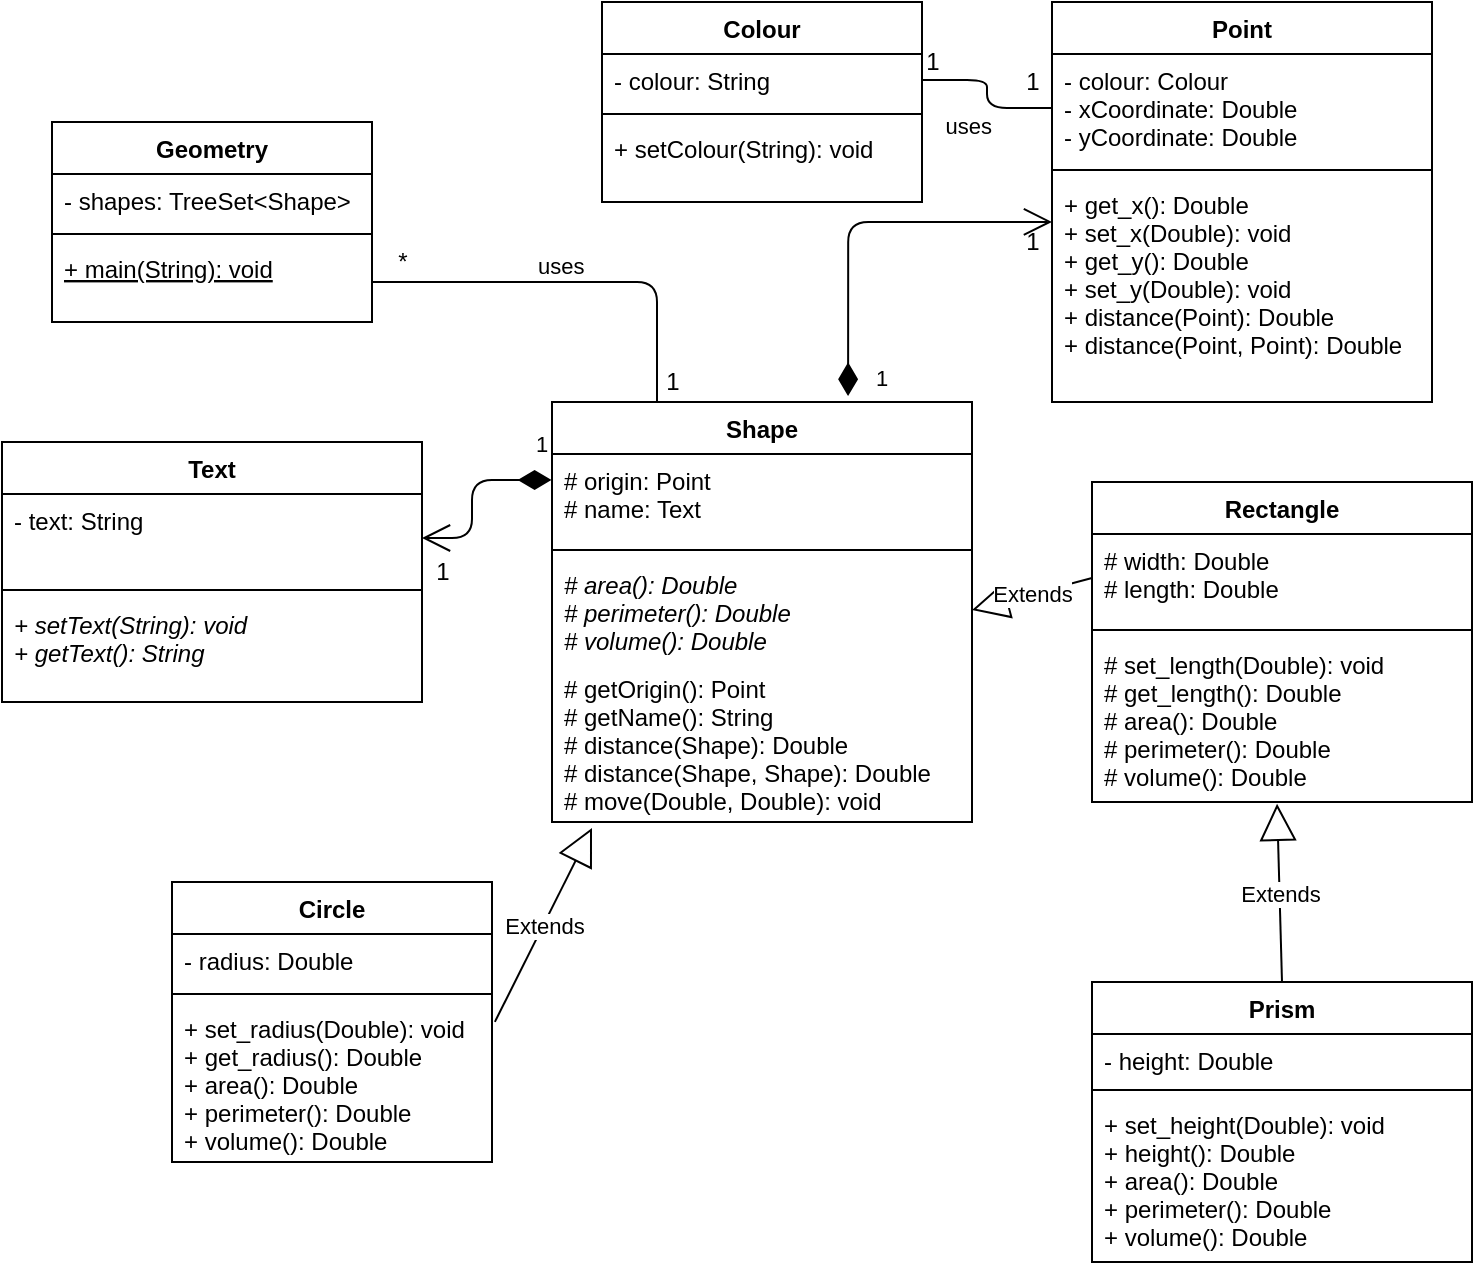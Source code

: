 <mxfile version="14.6.13" type="device"><diagram name="Page-1" id="c4acf3e9-155e-7222-9cf6-157b1a14988f"><mxGraphModel dx="981" dy="567" grid="1" gridSize="10" guides="1" tooltips="1" connect="1" arrows="1" fold="1" page="1" pageScale="1" pageWidth="850" pageHeight="1100" background="none" math="0" shadow="0"><root><mxCell id="0"/><mxCell id="1" parent="0"/><mxCell id="ER3st5GcvMtnQlX_k3Kw-1" value="Geometry" style="swimlane;fontStyle=1;align=center;verticalAlign=top;childLayout=stackLayout;horizontal=1;startSize=26;horizontalStack=0;resizeParent=1;resizeParentMax=0;resizeLast=0;collapsible=1;marginBottom=0;" parent="1" vertex="1"><mxGeometry x="90" y="210" width="160" height="100" as="geometry"/></mxCell><mxCell id="ER3st5GcvMtnQlX_k3Kw-2" value="- shapes: TreeSet&lt;Shape&gt;" style="text;strokeColor=none;fillColor=none;align=left;verticalAlign=top;spacingLeft=4;spacingRight=4;overflow=hidden;rotatable=0;points=[[0,0.5],[1,0.5]];portConstraint=eastwest;" parent="ER3st5GcvMtnQlX_k3Kw-1" vertex="1"><mxGeometry y="26" width="160" height="26" as="geometry"/></mxCell><mxCell id="ER3st5GcvMtnQlX_k3Kw-3" value="" style="line;strokeWidth=1;fillColor=none;align=left;verticalAlign=middle;spacingTop=-1;spacingLeft=3;spacingRight=3;rotatable=0;labelPosition=right;points=[];portConstraint=eastwest;" parent="ER3st5GcvMtnQlX_k3Kw-1" vertex="1"><mxGeometry y="52" width="160" height="8" as="geometry"/></mxCell><mxCell id="ER3st5GcvMtnQlX_k3Kw-4" value="+ main(String): void" style="text;strokeColor=none;fillColor=none;align=left;verticalAlign=top;spacingLeft=4;spacingRight=4;overflow=hidden;rotatable=0;points=[[0,0.5],[1,0.5]];portConstraint=eastwest;fontStyle=4" parent="ER3st5GcvMtnQlX_k3Kw-1" vertex="1"><mxGeometry y="60" width="160" height="40" as="geometry"/></mxCell><mxCell id="ER3st5GcvMtnQlX_k3Kw-5" value="Colour" style="swimlane;fontStyle=1;align=center;verticalAlign=top;childLayout=stackLayout;horizontal=1;startSize=26;horizontalStack=0;resizeParent=1;resizeParentMax=0;resizeLast=0;collapsible=1;marginBottom=0;" parent="1" vertex="1"><mxGeometry x="365" y="150" width="160" height="100" as="geometry"/></mxCell><mxCell id="ER3st5GcvMtnQlX_k3Kw-6" value="- colour: String" style="text;strokeColor=none;fillColor=none;align=left;verticalAlign=top;spacingLeft=4;spacingRight=4;overflow=hidden;rotatable=0;points=[[0,0.5],[1,0.5]];portConstraint=eastwest;" parent="ER3st5GcvMtnQlX_k3Kw-5" vertex="1"><mxGeometry y="26" width="160" height="26" as="geometry"/></mxCell><mxCell id="ER3st5GcvMtnQlX_k3Kw-7" value="" style="line;strokeWidth=1;fillColor=none;align=left;verticalAlign=middle;spacingTop=-1;spacingLeft=3;spacingRight=3;rotatable=0;labelPosition=right;points=[];portConstraint=eastwest;" parent="ER3st5GcvMtnQlX_k3Kw-5" vertex="1"><mxGeometry y="52" width="160" height="8" as="geometry"/></mxCell><mxCell id="ER3st5GcvMtnQlX_k3Kw-8" value="+ setColour(String): void" style="text;strokeColor=none;fillColor=none;align=left;verticalAlign=top;spacingLeft=4;spacingRight=4;overflow=hidden;rotatable=0;points=[[0,0.5],[1,0.5]];portConstraint=eastwest;fontStyle=0" parent="ER3st5GcvMtnQlX_k3Kw-5" vertex="1"><mxGeometry y="60" width="160" height="40" as="geometry"/></mxCell><mxCell id="ER3st5GcvMtnQlX_k3Kw-9" value="Circle" style="swimlane;fontStyle=1;align=center;verticalAlign=top;childLayout=stackLayout;horizontal=1;startSize=26;horizontalStack=0;resizeParent=1;resizeParentMax=0;resizeLast=0;collapsible=1;marginBottom=0;" parent="1" vertex="1"><mxGeometry x="150" y="590" width="160" height="140" as="geometry"/></mxCell><mxCell id="ER3st5GcvMtnQlX_k3Kw-10" value="- radius: Double" style="text;strokeColor=none;fillColor=none;align=left;verticalAlign=top;spacingLeft=4;spacingRight=4;overflow=hidden;rotatable=0;points=[[0,0.5],[1,0.5]];portConstraint=eastwest;" parent="ER3st5GcvMtnQlX_k3Kw-9" vertex="1"><mxGeometry y="26" width="160" height="26" as="geometry"/></mxCell><mxCell id="ER3st5GcvMtnQlX_k3Kw-11" value="" style="line;strokeWidth=1;fillColor=none;align=left;verticalAlign=middle;spacingTop=-1;spacingLeft=3;spacingRight=3;rotatable=0;labelPosition=right;points=[];portConstraint=eastwest;" parent="ER3st5GcvMtnQlX_k3Kw-9" vertex="1"><mxGeometry y="52" width="160" height="8" as="geometry"/></mxCell><mxCell id="ER3st5GcvMtnQlX_k3Kw-12" value="+ set_radius(Double): void&#10;+ get_radius(): Double&#10;+ area(): Double&#10;+ perimeter(): Double&#10;+ volume(): Double" style="text;strokeColor=none;fillColor=none;align=left;verticalAlign=top;spacingLeft=4;spacingRight=4;overflow=hidden;rotatable=0;points=[[0,0.5],[1,0.5]];portConstraint=eastwest;fontStyle=0" parent="ER3st5GcvMtnQlX_k3Kw-9" vertex="1"><mxGeometry y="60" width="160" height="80" as="geometry"/></mxCell><mxCell id="ER3st5GcvMtnQlX_k3Kw-13" value="Point" style="swimlane;fontStyle=1;align=center;verticalAlign=top;childLayout=stackLayout;horizontal=1;startSize=26;horizontalStack=0;resizeParent=1;resizeParentMax=0;resizeLast=0;collapsible=1;marginBottom=0;" parent="1" vertex="1"><mxGeometry x="590" y="150" width="190" height="200" as="geometry"/></mxCell><mxCell id="ER3st5GcvMtnQlX_k3Kw-14" value="- colour: Colour&#10;- xCoordinate: Double&#10;- yCoordinate: Double&#10;" style="text;strokeColor=none;fillColor=none;align=left;verticalAlign=top;spacingLeft=4;spacingRight=4;overflow=hidden;rotatable=0;points=[[0,0.5],[1,0.5]];portConstraint=eastwest;" parent="ER3st5GcvMtnQlX_k3Kw-13" vertex="1"><mxGeometry y="26" width="190" height="54" as="geometry"/></mxCell><mxCell id="ER3st5GcvMtnQlX_k3Kw-15" value="" style="line;strokeWidth=1;fillColor=none;align=left;verticalAlign=middle;spacingTop=-1;spacingLeft=3;spacingRight=3;rotatable=0;labelPosition=right;points=[];portConstraint=eastwest;" parent="ER3st5GcvMtnQlX_k3Kw-13" vertex="1"><mxGeometry y="80" width="190" height="8" as="geometry"/></mxCell><mxCell id="ER3st5GcvMtnQlX_k3Kw-16" value="+ get_x(): Double&#10;+ set_x(Double): void&#10;+ get_y(): Double&#10;+ set_y(Double): void&#10;+ distance(Point): Double&#10;+ distance(Point, Point): Double" style="text;strokeColor=none;fillColor=none;align=left;verticalAlign=top;spacingLeft=4;spacingRight=4;overflow=hidden;rotatable=0;points=[[0,0.5],[1,0.5]];portConstraint=eastwest;fontStyle=0" parent="ER3st5GcvMtnQlX_k3Kw-13" vertex="1"><mxGeometry y="88" width="190" height="112" as="geometry"/></mxCell><mxCell id="ER3st5GcvMtnQlX_k3Kw-17" value="Prism" style="swimlane;fontStyle=1;align=center;verticalAlign=top;childLayout=stackLayout;horizontal=1;startSize=26;horizontalStack=0;resizeParent=1;resizeParentMax=0;resizeLast=0;collapsible=1;marginBottom=0;" parent="1" vertex="1"><mxGeometry x="610" y="640" width="190" height="140" as="geometry"/></mxCell><mxCell id="ER3st5GcvMtnQlX_k3Kw-18" value="- height: Double&#10;" style="text;strokeColor=none;fillColor=none;align=left;verticalAlign=top;spacingLeft=4;spacingRight=4;overflow=hidden;rotatable=0;points=[[0,0.5],[1,0.5]];portConstraint=eastwest;" parent="ER3st5GcvMtnQlX_k3Kw-17" vertex="1"><mxGeometry y="26" width="190" height="24" as="geometry"/></mxCell><mxCell id="ER3st5GcvMtnQlX_k3Kw-19" value="" style="line;strokeWidth=1;fillColor=none;align=left;verticalAlign=middle;spacingTop=-1;spacingLeft=3;spacingRight=3;rotatable=0;labelPosition=right;points=[];portConstraint=eastwest;" parent="ER3st5GcvMtnQlX_k3Kw-17" vertex="1"><mxGeometry y="50" width="190" height="8" as="geometry"/></mxCell><mxCell id="ER3st5GcvMtnQlX_k3Kw-20" value="+ set_height(Double): void&#10;+ height(): Double&#10;+ area(): Double&#10;+ perimeter(): Double&#10;+ volume(): Double" style="text;strokeColor=none;fillColor=none;align=left;verticalAlign=top;spacingLeft=4;spacingRight=4;overflow=hidden;rotatable=0;points=[[0,0.5],[1,0.5]];portConstraint=eastwest;fontStyle=0" parent="ER3st5GcvMtnQlX_k3Kw-17" vertex="1"><mxGeometry y="58" width="190" height="82" as="geometry"/></mxCell><mxCell id="ER3st5GcvMtnQlX_k3Kw-21" value="Rectangle" style="swimlane;fontStyle=1;align=center;verticalAlign=top;childLayout=stackLayout;horizontal=1;startSize=26;horizontalStack=0;resizeParent=1;resizeParentMax=0;resizeLast=0;collapsible=1;marginBottom=0;" parent="1" vertex="1"><mxGeometry x="610" y="390" width="190" height="160" as="geometry"/></mxCell><mxCell id="ER3st5GcvMtnQlX_k3Kw-22" value="# width: Double&#10;# length: Double&#10;" style="text;strokeColor=none;fillColor=none;align=left;verticalAlign=top;spacingLeft=4;spacingRight=4;overflow=hidden;rotatable=0;points=[[0,0.5],[1,0.5]];portConstraint=eastwest;" parent="ER3st5GcvMtnQlX_k3Kw-21" vertex="1"><mxGeometry y="26" width="190" height="44" as="geometry"/></mxCell><mxCell id="ER3st5GcvMtnQlX_k3Kw-23" value="" style="line;strokeWidth=1;fillColor=none;align=left;verticalAlign=middle;spacingTop=-1;spacingLeft=3;spacingRight=3;rotatable=0;labelPosition=right;points=[];portConstraint=eastwest;" parent="ER3st5GcvMtnQlX_k3Kw-21" vertex="1"><mxGeometry y="70" width="190" height="8" as="geometry"/></mxCell><mxCell id="ER3st5GcvMtnQlX_k3Kw-24" value="# set_length(Double): void&#10;# get_length(): Double&#10;# area(): Double&#10;# perimeter(): Double&#10;# volume(): Double&#10;" style="text;strokeColor=none;fillColor=none;align=left;verticalAlign=top;spacingLeft=4;spacingRight=4;overflow=hidden;rotatable=0;points=[[0,0.5],[1,0.5]];portConstraint=eastwest;fontStyle=0" parent="ER3st5GcvMtnQlX_k3Kw-21" vertex="1"><mxGeometry y="78" width="190" height="82" as="geometry"/></mxCell><mxCell id="ER3st5GcvMtnQlX_k3Kw-25" value="Shape" style="swimlane;fontStyle=1;align=center;verticalAlign=top;childLayout=stackLayout;horizontal=1;startSize=26;horizontalStack=0;resizeParent=1;resizeParentMax=0;resizeLast=0;collapsible=1;marginBottom=0;" parent="1" vertex="1"><mxGeometry x="340" y="350" width="210" height="210" as="geometry"><mxRectangle x="70" y="530" width="70" height="26" as="alternateBounds"/></mxGeometry></mxCell><mxCell id="ER3st5GcvMtnQlX_k3Kw-26" value="# origin: Point&#10;# name: Text" style="text;strokeColor=none;fillColor=none;align=left;verticalAlign=top;spacingLeft=4;spacingRight=4;overflow=hidden;rotatable=0;points=[[0,0.5],[1,0.5]];portConstraint=eastwest;fontStyle=0" parent="ER3st5GcvMtnQlX_k3Kw-25" vertex="1"><mxGeometry y="26" width="210" height="44" as="geometry"/></mxCell><mxCell id="ER3st5GcvMtnQlX_k3Kw-27" value="" style="line;strokeWidth=1;fillColor=none;align=left;verticalAlign=middle;spacingTop=-1;spacingLeft=3;spacingRight=3;rotatable=0;labelPosition=right;points=[];portConstraint=eastwest;" parent="ER3st5GcvMtnQlX_k3Kw-25" vertex="1"><mxGeometry y="70" width="210" height="8" as="geometry"/></mxCell><mxCell id="ER3st5GcvMtnQlX_k3Kw-28" value="# area(): Double&#10;# perimeter(): Double&#10;# volume(): Double&#10;" style="text;strokeColor=none;fillColor=none;align=left;verticalAlign=top;spacingLeft=4;spacingRight=4;overflow=hidden;rotatable=0;points=[[0,0.5],[1,0.5]];portConstraint=eastwest;fontStyle=2" parent="ER3st5GcvMtnQlX_k3Kw-25" vertex="1"><mxGeometry y="78" width="210" height="52" as="geometry"/></mxCell><mxCell id="ER3st5GcvMtnQlX_k3Kw-29" value="# getOrigin(): Point&#10;# getName(): String&#10;# distance(Shape): Double&#10;# distance(Shape, Shape): Double&#10;# move(Double, Double): void&#10;" style="text;strokeColor=none;fillColor=none;align=left;verticalAlign=top;spacingLeft=4;spacingRight=4;overflow=hidden;rotatable=0;points=[[0,0.5],[1,0.5]];portConstraint=eastwest;fontStyle=0" parent="ER3st5GcvMtnQlX_k3Kw-25" vertex="1"><mxGeometry y="130" width="210" height="80" as="geometry"/></mxCell><mxCell id="ER3st5GcvMtnQlX_k3Kw-30" value="Text" style="swimlane;fontStyle=1;align=center;verticalAlign=top;childLayout=stackLayout;horizontal=1;startSize=26;horizontalStack=0;resizeParent=1;resizeParentMax=0;resizeLast=0;collapsible=1;marginBottom=0;" parent="1" vertex="1"><mxGeometry x="65" y="370" width="210" height="130" as="geometry"><mxRectangle x="70" y="530" width="70" height="26" as="alternateBounds"/></mxGeometry></mxCell><mxCell id="ER3st5GcvMtnQlX_k3Kw-31" value="- text: String" style="text;strokeColor=none;fillColor=none;align=left;verticalAlign=top;spacingLeft=4;spacingRight=4;overflow=hidden;rotatable=0;points=[[0,0.5],[1,0.5]];portConstraint=eastwest;fontStyle=0" parent="ER3st5GcvMtnQlX_k3Kw-30" vertex="1"><mxGeometry y="26" width="210" height="44" as="geometry"/></mxCell><mxCell id="ER3st5GcvMtnQlX_k3Kw-32" value="" style="line;strokeWidth=1;fillColor=none;align=left;verticalAlign=middle;spacingTop=-1;spacingLeft=3;spacingRight=3;rotatable=0;labelPosition=right;points=[];portConstraint=eastwest;" parent="ER3st5GcvMtnQlX_k3Kw-30" vertex="1"><mxGeometry y="70" width="210" height="8" as="geometry"/></mxCell><mxCell id="ER3st5GcvMtnQlX_k3Kw-33" value="+ setText(String): void&#10;+ getText(): String" style="text;strokeColor=none;fillColor=none;align=left;verticalAlign=top;spacingLeft=4;spacingRight=4;overflow=hidden;rotatable=0;points=[[0,0.5],[1,0.5]];portConstraint=eastwest;fontStyle=2" parent="ER3st5GcvMtnQlX_k3Kw-30" vertex="1"><mxGeometry y="78" width="210" height="52" as="geometry"/></mxCell><mxCell id="ER3st5GcvMtnQlX_k3Kw-35" value="" style="endArrow=none;html=1;edgeStyle=orthogonalEdgeStyle;exitX=0.25;exitY=0;exitDx=0;exitDy=0;entryX=1;entryY=0.5;entryDx=0;entryDy=0;" parent="1" source="ER3st5GcvMtnQlX_k3Kw-25" target="ER3st5GcvMtnQlX_k3Kw-4" edge="1"><mxGeometry relative="1" as="geometry"><mxPoint x="190" y="290" as="sourcePoint"/><mxPoint x="350" y="290" as="targetPoint"/></mxGeometry></mxCell><mxCell id="ER3st5GcvMtnQlX_k3Kw-36" value="uses" style="edgeLabel;resizable=0;html=1;align=left;verticalAlign=bottom;" parent="ER3st5GcvMtnQlX_k3Kw-35" connectable="0" vertex="1"><mxGeometry x="-1" relative="1" as="geometry"><mxPoint x="-62" y="-60" as="offset"/></mxGeometry></mxCell><mxCell id="ER3st5GcvMtnQlX_k3Kw-38" value="Extends" style="endArrow=block;endSize=16;endFill=0;html=1;exitX=1.009;exitY=0.124;exitDx=0;exitDy=0;exitPerimeter=0;" parent="1" source="ER3st5GcvMtnQlX_k3Kw-12" edge="1"><mxGeometry width="160" relative="1" as="geometry"><mxPoint x="290" y="290" as="sourcePoint"/><mxPoint x="360" y="563" as="targetPoint"/></mxGeometry></mxCell><mxCell id="ER3st5GcvMtnQlX_k3Kw-39" value="" style="endArrow=none;html=1;edgeStyle=orthogonalEdgeStyle;exitX=0;exitY=0.5;exitDx=0;exitDy=0;entryX=1;entryY=0.5;entryDx=0;entryDy=0;" parent="1" source="ER3st5GcvMtnQlX_k3Kw-14" target="ER3st5GcvMtnQlX_k3Kw-6" edge="1"><mxGeometry relative="1" as="geometry"><mxPoint x="290" y="360" as="sourcePoint"/><mxPoint x="450" y="360" as="targetPoint"/></mxGeometry></mxCell><mxCell id="ER3st5GcvMtnQlX_k3Kw-41" value="uses" style="edgeLabel;resizable=0;html=1;align=right;verticalAlign=bottom;" parent="ER3st5GcvMtnQlX_k3Kw-39" connectable="0" vertex="1"><mxGeometry x="1" relative="1" as="geometry"><mxPoint x="35" y="31" as="offset"/></mxGeometry></mxCell><mxCell id="ER3st5GcvMtnQlX_k3Kw-42" value="Extends" style="endArrow=block;endSize=16;endFill=0;html=1;exitX=0.5;exitY=0;exitDx=0;exitDy=0;entryX=0.487;entryY=1.011;entryDx=0;entryDy=0;entryPerimeter=0;" parent="1" source="ER3st5GcvMtnQlX_k3Kw-17" target="ER3st5GcvMtnQlX_k3Kw-24" edge="1"><mxGeometry width="160" relative="1" as="geometry"><mxPoint x="300" y="570" as="sourcePoint"/><mxPoint x="709" y="588" as="targetPoint"/></mxGeometry></mxCell><mxCell id="ER3st5GcvMtnQlX_k3Kw-43" value="Extends" style="endArrow=block;endSize=16;endFill=0;html=1;entryX=1;entryY=0.5;entryDx=0;entryDy=0;exitX=0;exitY=0.5;exitDx=0;exitDy=0;" parent="1" source="ER3st5GcvMtnQlX_k3Kw-22" target="ER3st5GcvMtnQlX_k3Kw-28" edge="1"><mxGeometry width="160" relative="1" as="geometry"><mxPoint x="300" y="500" as="sourcePoint"/><mxPoint x="460" y="500" as="targetPoint"/></mxGeometry></mxCell><mxCell id="ER3st5GcvMtnQlX_k3Kw-56" value="1" style="endArrow=open;html=1;endSize=12;startArrow=diamondThin;startSize=14;startFill=1;edgeStyle=orthogonalEdgeStyle;align=left;verticalAlign=bottom;entryX=0;entryY=0.196;entryDx=0;entryDy=0;entryPerimeter=0;exitX=0.705;exitY=-0.014;exitDx=0;exitDy=0;exitPerimeter=0;" parent="1" source="ER3st5GcvMtnQlX_k3Kw-25" target="ER3st5GcvMtnQlX_k3Kw-16" edge="1"><mxGeometry x="-1.0" y="-12" relative="1" as="geometry"><mxPoint x="510" y="280" as="sourcePoint"/><mxPoint x="490" y="330" as="targetPoint"/><Array as="points"><mxPoint x="488" y="260"/></Array><mxPoint as="offset"/></mxGeometry></mxCell><mxCell id="ER3st5GcvMtnQlX_k3Kw-57" value="1" style="text;html=1;align=center;verticalAlign=middle;resizable=0;points=[];autosize=1;strokeColor=none;" parent="1" vertex="1"><mxGeometry x="570" y="260" width="20" height="20" as="geometry"/></mxCell><mxCell id="ER3st5GcvMtnQlX_k3Kw-58" value="1" style="endArrow=open;html=1;endSize=12;startArrow=diamondThin;startSize=14;startFill=1;edgeStyle=orthogonalEdgeStyle;align=left;verticalAlign=bottom;entryX=1;entryY=0.5;entryDx=0;entryDy=0;exitX=-0.001;exitY=0.295;exitDx=0;exitDy=0;exitPerimeter=0;" parent="1" source="ER3st5GcvMtnQlX_k3Kw-26" target="ER3st5GcvMtnQlX_k3Kw-31" edge="1"><mxGeometry x="-0.791" y="-9" relative="1" as="geometry"><mxPoint x="498.05" y="357.06" as="sourcePoint"/><mxPoint x="600" y="269.952" as="targetPoint"/><Array as="points"><mxPoint x="300" y="389"/><mxPoint x="300" y="418"/></Array><mxPoint as="offset"/></mxGeometry></mxCell><mxCell id="ER3st5GcvMtnQlX_k3Kw-59" value="1" style="text;html=1;align=center;verticalAlign=middle;resizable=0;points=[];autosize=1;strokeColor=none;" parent="1" vertex="1"><mxGeometry x="275" y="425" width="20" height="20" as="geometry"/></mxCell><mxCell id="CLgDYuXlCYtIQELjf_UL-1" value="*" style="text;html=1;align=center;verticalAlign=middle;resizable=0;points=[];autosize=1;strokeColor=none;" parent="1" vertex="1"><mxGeometry x="255" y="270" width="20" height="20" as="geometry"/></mxCell><mxCell id="CLgDYuXlCYtIQELjf_UL-2" value="1" style="text;html=1;align=center;verticalAlign=middle;resizable=0;points=[];autosize=1;strokeColor=none;" parent="1" vertex="1"><mxGeometry x="390" y="330" width="20" height="20" as="geometry"/></mxCell><mxCell id="CLgDYuXlCYtIQELjf_UL-3" value="1" style="text;html=1;align=center;verticalAlign=middle;resizable=0;points=[];autosize=1;strokeColor=none;" parent="1" vertex="1"><mxGeometry x="570" y="180" width="20" height="20" as="geometry"/></mxCell><mxCell id="CLgDYuXlCYtIQELjf_UL-4" value="1" style="text;html=1;align=center;verticalAlign=middle;resizable=0;points=[];autosize=1;strokeColor=none;" parent="1" vertex="1"><mxGeometry x="520" y="170" width="20" height="20" as="geometry"/></mxCell></root></mxGraphModel></diagram></mxfile>